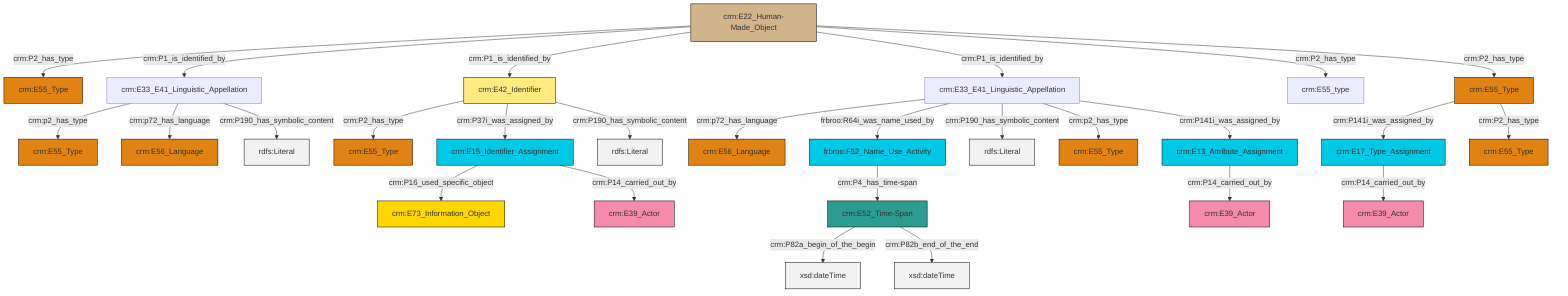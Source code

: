 graph TD
classDef Literal fill:#f2f2f2,stroke:#000000;
classDef CRM_Entity fill:#FFFFFF,stroke:#000000;
classDef Temporal_Entity fill:#00C9E6, stroke:#000000;
classDef Type fill:#E18312, stroke:#000000;
classDef Time-Span fill:#2C9C91, stroke:#000000;
classDef Appellation fill:#FFEB7F, stroke:#000000;
classDef Place fill:#008836, stroke:#000000;
classDef Persistent_Item fill:#B266B2, stroke:#000000;
classDef Conceptual_Object fill:#FFD700, stroke:#000000;
classDef Physical_Thing fill:#D2B48C, stroke:#000000;
classDef Actor fill:#f58aad, stroke:#000000;
classDef PC_Classes fill:#4ce600, stroke:#000000;
classDef Multi fill:#cccccc,stroke:#000000;

0["crm:E13_Attribute_Assignment"]:::Temporal_Entity -->|crm:P14_carried_out_by| 1["crm:E39_Actor"]:::Actor
2["crm:E33_E41_Linguistic_Appellation"]:::Default -->|crm:p2_has_type| 3["crm:E55_Type"]:::Type
6["crm:E33_E41_Linguistic_Appellation"]:::Default -->|crm:p72_has_language| 7["crm:E56_Language"]:::Type
8["crm:E52_Time-Span"]:::Time-Span -->|crm:P82a_begin_of_the_begin| 9[xsd:dateTime]:::Literal
12["crm:E22_Human-Made_Object"]:::Physical_Thing -->|crm:P2_has_type| 13["crm:E55_Type"]:::Type
14["crm:E55_Type"]:::Type -->|crm:P141i_was_assigned_by| 15["crm:E17_Type_Assignment"]:::Temporal_Entity
14["crm:E55_Type"]:::Type -->|crm:P2_has_type| 16["crm:E55_Type"]:::Type
10["frbroo:F52_Name_Use_Activity"]:::Temporal_Entity -->|crm:P4_has_time-span| 8["crm:E52_Time-Span"]:::Time-Span
12["crm:E22_Human-Made_Object"]:::Physical_Thing -->|crm:P1_is_identified_by| 2["crm:E33_E41_Linguistic_Appellation"]:::Default
2["crm:E33_E41_Linguistic_Appellation"]:::Default -->|crm:p72_has_language| 21["crm:E56_Language"]:::Type
24["crm:E15_Identifier_Assignment"]:::Temporal_Entity -->|crm:P16_used_specific_object| 26["crm:E73_Information_Object"]:::Conceptual_Object
15["crm:E17_Type_Assignment"]:::Temporal_Entity -->|crm:P14_carried_out_by| 4["crm:E39_Actor"]:::Actor
24["crm:E15_Identifier_Assignment"]:::Temporal_Entity -->|crm:P14_carried_out_by| 29["crm:E39_Actor"]:::Actor
2["crm:E33_E41_Linguistic_Appellation"]:::Default -->|crm:P190_has_symbolic_content| 32[rdfs:Literal]:::Literal
6["crm:E33_E41_Linguistic_Appellation"]:::Default -->|frbroo:R64i_was_name_used_by| 10["frbroo:F52_Name_Use_Activity"]:::Temporal_Entity
12["crm:E22_Human-Made_Object"]:::Physical_Thing -->|crm:P1_is_identified_by| 17["crm:E42_Identifier"]:::Appellation
12["crm:E22_Human-Made_Object"]:::Physical_Thing -->|crm:P1_is_identified_by| 6["crm:E33_E41_Linguistic_Appellation"]:::Default
17["crm:E42_Identifier"]:::Appellation -->|crm:P2_has_type| 39["crm:E55_Type"]:::Type
12["crm:E22_Human-Made_Object"]:::Physical_Thing -->|crm:P2_has_type| 41["crm:E55_type"]:::Default
6["crm:E33_E41_Linguistic_Appellation"]:::Default -->|crm:P190_has_symbolic_content| 42[rdfs:Literal]:::Literal
17["crm:E42_Identifier"]:::Appellation -->|crm:P37i_was_assigned_by| 24["crm:E15_Identifier_Assignment"]:::Temporal_Entity
12["crm:E22_Human-Made_Object"]:::Physical_Thing -->|crm:P2_has_type| 14["crm:E55_Type"]:::Type
8["crm:E52_Time-Span"]:::Time-Span -->|crm:P82b_end_of_the_end| 44[xsd:dateTime]:::Literal
17["crm:E42_Identifier"]:::Appellation -->|crm:P190_has_symbolic_content| 45[rdfs:Literal]:::Literal
6["crm:E33_E41_Linguistic_Appellation"]:::Default -->|crm:p2_has_type| 47["crm:E55_Type"]:::Type
6["crm:E33_E41_Linguistic_Appellation"]:::Default -->|crm:P141i_was_assigned_by| 0["crm:E13_Attribute_Assignment"]:::Temporal_Entity